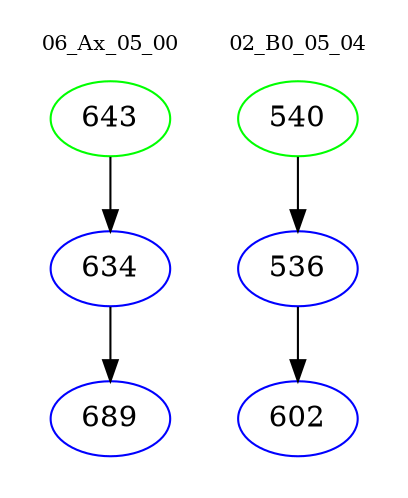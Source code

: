 digraph{
subgraph cluster_0 {
color = white
label = "06_Ax_05_00";
fontsize=10;
T0_643 [label="643", color="green"]
T0_643 -> T0_634 [color="black"]
T0_634 [label="634", color="blue"]
T0_634 -> T0_689 [color="black"]
T0_689 [label="689", color="blue"]
}
subgraph cluster_1 {
color = white
label = "02_B0_05_04";
fontsize=10;
T1_540 [label="540", color="green"]
T1_540 -> T1_536 [color="black"]
T1_536 [label="536", color="blue"]
T1_536 -> T1_602 [color="black"]
T1_602 [label="602", color="blue"]
}
}
